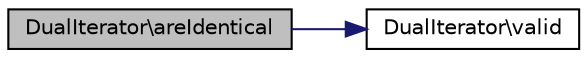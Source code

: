 digraph "DualIterator\areIdentical"
{
  edge [fontname="Helvetica",fontsize="10",labelfontname="Helvetica",labelfontsize="10"];
  node [fontname="Helvetica",fontsize="10",shape=record];
  rankdir="LR";
  Node1 [label="DualIterator\\areIdentical",height=0.2,width=0.4,color="black", fillcolor="grey75", style="filled" fontcolor="black"];
  Node1 -> Node2 [color="midnightblue",fontsize="10",style="solid",fontname="Helvetica"];
  Node2 [label="DualIterator\\valid",height=0.2,width=0.4,color="black", fillcolor="white", style="filled",URL="$classDualIterator.html#ab397a7e12f66dd5b7c9389574740fadf"];
}
